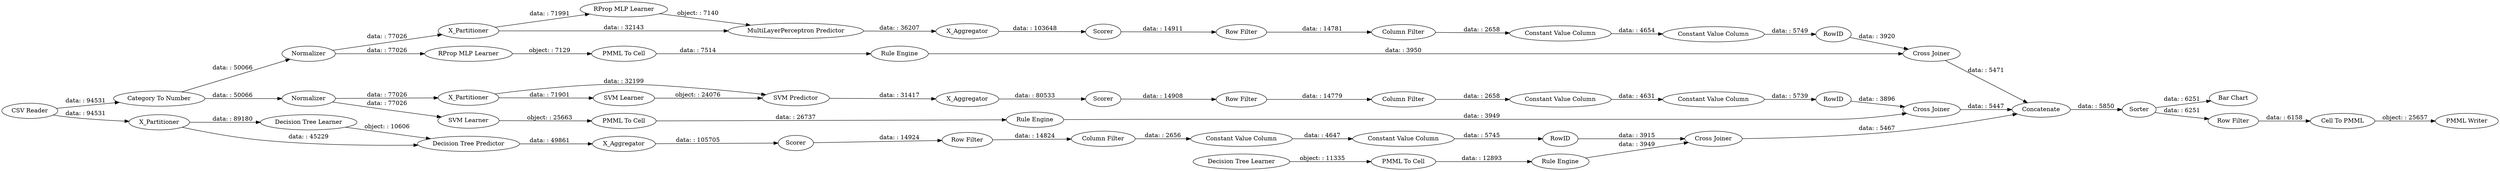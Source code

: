 digraph {
	"-414715975903575650_52" [label=Sorter]
	"-2792326958856899042_40" [label=Normalizer]
	"-279759246530353918_35" [label="RProp MLP Learner"]
	"1910167796065152753_31" [label="RProp MLP Learner"]
	"1910167796065152753_7" [label=X_Aggregator]
	"1910167796065152753_38" [label="Cross Joiner"]
	"-6070060660415090500_292" [label="Constant Value Column"]
	"277556045858294995_31" [label="Decision Tree Learner"]
	"-6070060660415090500_290" [label="Constant Value Column"]
	"-414715975903575650_60" [label=Concatenate]
	"-414715975903575650_63" [label="CSV Reader"]
	"1910167796065152753_2" [label=X_Partitioner]
	"277556045858294995_2" [label=X_Partitioner]
	"-6070060660415090500_294" [label="Column Filter"]
	"5934267864863202099_294" [label="Column Filter"]
	"-8469503641830334143_34" [label="PMML To Cell"]
	"277556045858294995_32" [label="Decision Tree Predictor"]
	"-2792326958856899042_2" [label=X_Partitioner]
	"277556045858294995_39" [label=Scorer]
	"4048592178897353669_290" [label="Constant Value Column"]
	"277556045858294995_7" [label=X_Aggregator]
	"-8469503641830334143_33" [label="SVM Learner"]
	"-2792326958856899042_32" [label="SVM Predictor"]
	"-414715975903575650_61" [label="PMML Writer"]
	"-2792326958856899042_7" [label=X_Aggregator]
	"-2792326958856899042_39" [label="Cross Joiner"]
	"4048592178897353669_9" [label="Row Filter"]
	"5225578058608516637_28" [label="PMML To Cell"]
	"5934267864863202099_293" [label=RowID]
	"277556045858294995_38" [label="Cross Joiner"]
	"1910167796065152753_32" [label="MultiLayerPerceptron Predictor"]
	"5934267864863202099_290" [label="Constant Value Column"]
	"1910167796065152753_39" [label=Normalizer]
	"-414715975903575650_59" [label="Bar Chart"]
	"5225578058608516637_33" [label="Decision Tree Learner"]
	"-6070060660415090500_293" [label=RowID]
	"-2792326958856899042_31" [label="SVM Learner"]
	"5934267864863202099_292" [label="Constant Value Column"]
	"1910167796065152753_40" [label=Scorer]
	"5934267864863202099_9" [label="Row Filter"]
	"-8469503641830334143_35" [label="Rule Engine"]
	"-279759246530353918_34" [label="Rule Engine"]
	"4048592178897353669_293" [label=RowID]
	"5225578058608516637_34" [label="Rule Engine"]
	"-2792326958856899042_41" [label=Scorer]
	"-6070060660415090500_9" [label="Row Filter"]
	"4048592178897353669_294" [label="Column Filter"]
	"-414715975903575650_54" [label="Cell To PMML"]
	"4048592178897353669_292" [label="Constant Value Column"]
	"-279759246530353918_22" [label="PMML To Cell"]
	"-414715975903575650_53" [label="Row Filter"]
	"-414715975903575650_58" [label="Category To Number"]
	"-414715975903575650_52" -> "-414715975903575650_53" [label="data: : 6251"]
	"-6070060660415090500_294" -> "-6070060660415090500_290" [label="data: : 2658"]
	"5934267864863202099_294" -> "5934267864863202099_290" [label="data: : 2658"]
	"-414715975903575650_63" -> "-414715975903575650_58" [label="data: : 94531"]
	"1910167796065152753_2" -> "1910167796065152753_31" [label="data: : 71991"]
	"277556045858294995_31" -> "277556045858294995_32" [label="object: : 10606"]
	"1910167796065152753_2" -> "1910167796065152753_32" [label="data: : 32143"]
	"277556045858294995_32" -> "277556045858294995_7" [label="data: : 49861"]
	"-6070060660415090500_293" -> "-2792326958856899042_39" [label="data: : 3896"]
	"-414715975903575650_60" -> "-414715975903575650_52" [label="data: : 5850"]
	"-2792326958856899042_2" -> "-2792326958856899042_31" [label="data: : 71901"]
	"277556045858294995_2" -> "277556045858294995_31" [label="data: : 89180"]
	"5934267864863202099_293" -> "1910167796065152753_38" [label="data: : 3920"]
	"-279759246530353918_22" -> "-279759246530353918_34" [label="data: : 7514"]
	"-6070060660415090500_292" -> "-6070060660415090500_293" [label="data: : 5739"]
	"4048592178897353669_294" -> "4048592178897353669_290" [label="data: : 2656"]
	"-6070060660415090500_290" -> "-6070060660415090500_292" [label="data: : 4631"]
	"-2792326958856899042_39" -> "-414715975903575650_60" [label="data: : 5447"]
	"-8469503641830334143_35" -> "-2792326958856899042_39" [label="data: : 3949"]
	"-414715975903575650_63" -> "277556045858294995_2" [label="data: : 94531"]
	"-2792326958856899042_40" -> "-8469503641830334143_33" [label="data: : 77026"]
	"-2792326958856899042_32" -> "-2792326958856899042_7" [label="data: : 31417"]
	"1910167796065152753_38" -> "-414715975903575650_60" [label="data: : 5471"]
	"-414715975903575650_54" -> "-414715975903575650_61" [label="object: : 25657"]
	"-279759246530353918_35" -> "-279759246530353918_22" [label="object: : 7129"]
	"1910167796065152753_39" -> "1910167796065152753_2" [label="data: : 77026"]
	"-2792326958856899042_40" -> "-2792326958856899042_2" [label="data: : 77026"]
	"1910167796065152753_40" -> "5934267864863202099_9" [label="data: : 14911"]
	"-2792326958856899042_41" -> "-6070060660415090500_9" [label="data: : 14908"]
	"5225578058608516637_28" -> "5225578058608516637_34" [label="data: : 12893"]
	"-8469503641830334143_34" -> "-8469503641830334143_35" [label="data: : 26737"]
	"277556045858294995_7" -> "277556045858294995_39" [label="data: : 105705"]
	"4048592178897353669_293" -> "277556045858294995_38" [label="data: : 3915"]
	"-279759246530353918_34" -> "1910167796065152753_38" [label="data: : 3950"]
	"277556045858294995_39" -> "4048592178897353669_9" [label="data: : 14924"]
	"-8469503641830334143_33" -> "-8469503641830334143_34" [label="object: : 25663"]
	"-2792326958856899042_31" -> "-2792326958856899042_32" [label="object: : 24076"]
	"4048592178897353669_290" -> "4048592178897353669_292" [label="data: : 4647"]
	"5225578058608516637_33" -> "5225578058608516637_28" [label="object: : 11335"]
	"1910167796065152753_31" -> "1910167796065152753_32" [label="object: : 7140"]
	"-414715975903575650_58" -> "1910167796065152753_39" [label="data: : 50066"]
	"5934267864863202099_292" -> "5934267864863202099_293" [label="data: : 5749"]
	"-6070060660415090500_9" -> "-6070060660415090500_294" [label="data: : 14779"]
	"-414715975903575650_58" -> "-2792326958856899042_40" [label="data: : 50066"]
	"-2792326958856899042_7" -> "-2792326958856899042_41" [label="data: : 80533"]
	"4048592178897353669_292" -> "4048592178897353669_293" [label="data: : 5745"]
	"5934267864863202099_290" -> "5934267864863202099_292" [label="data: : 4654"]
	"4048592178897353669_9" -> "4048592178897353669_294" [label="data: : 14824"]
	"1910167796065152753_39" -> "-279759246530353918_35" [label="data: : 77026"]
	"5934267864863202099_9" -> "5934267864863202099_294" [label="data: : 14781"]
	"-414715975903575650_52" -> "-414715975903575650_59" [label="data: : 6251"]
	"5225578058608516637_34" -> "277556045858294995_38" [label="data: : 3949"]
	"277556045858294995_2" -> "277556045858294995_32" [label="data: : 45229"]
	"1910167796065152753_7" -> "1910167796065152753_40" [label="data: : 103648"]
	"-2792326958856899042_2" -> "-2792326958856899042_32" [label="data: : 32199"]
	"277556045858294995_38" -> "-414715975903575650_60" [label="data: : 5467"]
	"-414715975903575650_53" -> "-414715975903575650_54" [label="data: : 6158"]
	"1910167796065152753_32" -> "1910167796065152753_7" [label="data: : 36207"]
	rankdir=LR
}
